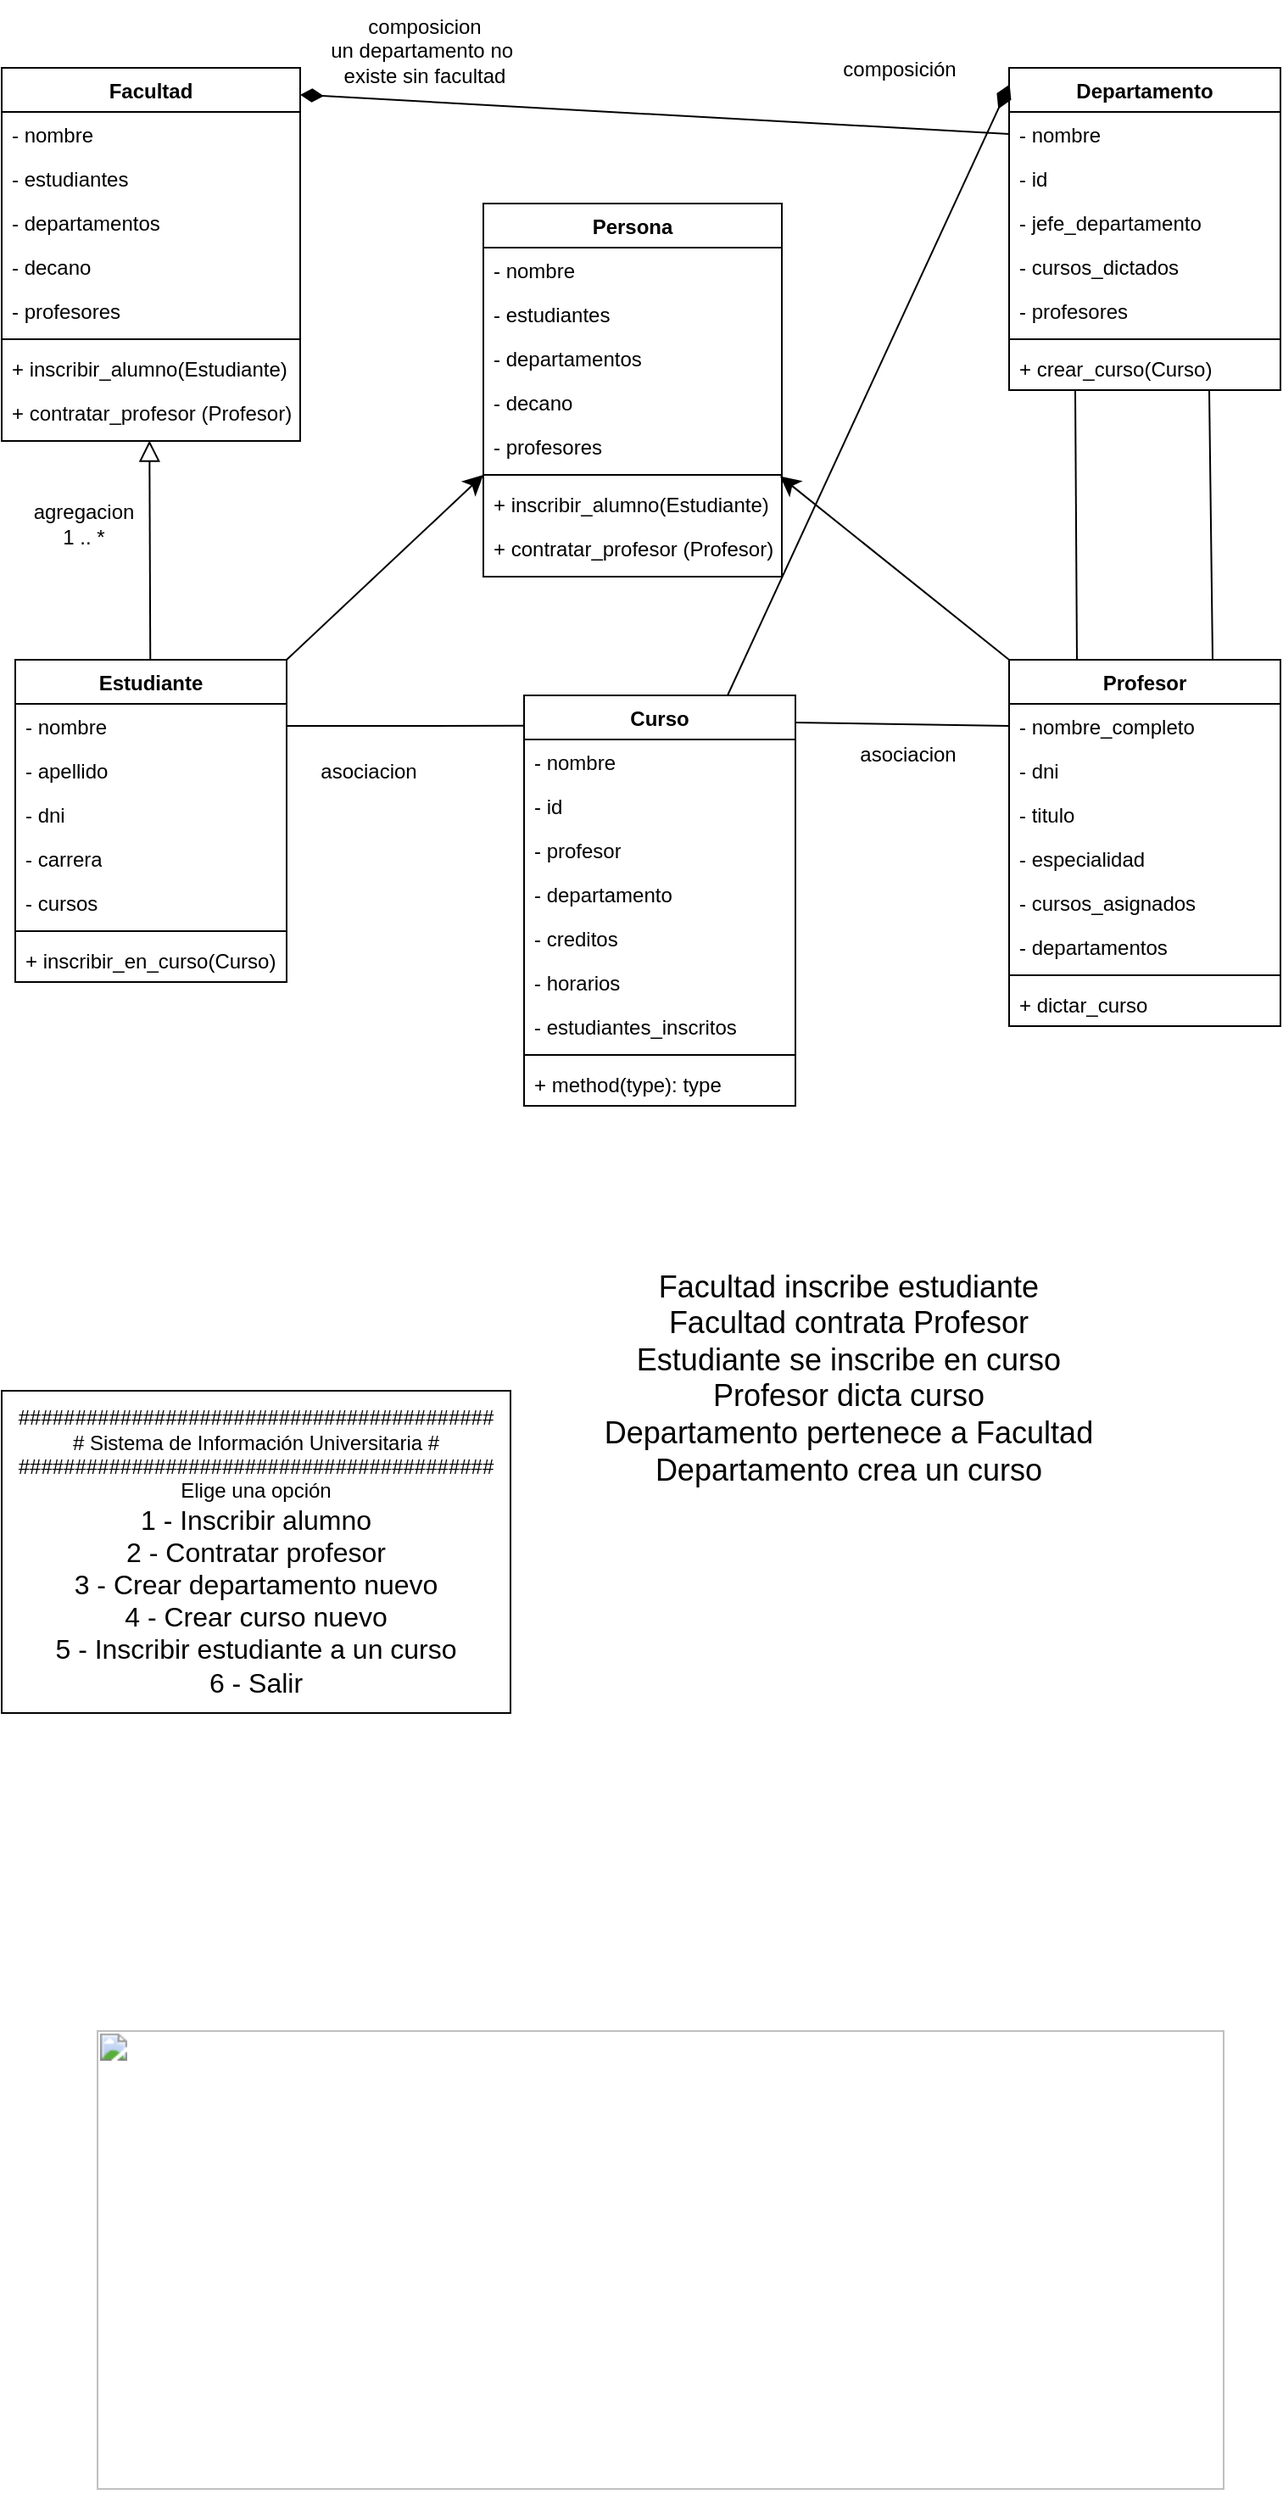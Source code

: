 <mxfile>
    <diagram id="obTsN0vRY-RDkQVVeV62" name="Page-1">
        <mxGraphModel dx="593" dy="443" grid="1" gridSize="10" guides="1" tooltips="1" connect="1" arrows="1" fold="1" page="1" pageScale="1" pageWidth="850" pageHeight="1100" math="0" shadow="0">
            <root>
                <mxCell id="0"/>
                <mxCell id="1" parent="0"/>
                <mxCell id="2" style="rounded=0;orthogonalLoop=1;jettySize=auto;html=1;exitX=1;exitY=0.5;exitDx=0;exitDy=0;entryX=0;entryY=0.074;entryDx=0;entryDy=0;endArrow=none;endFill=1;endSize=13;entryPerimeter=0;startFill=0;" edge="1" parent="1" source="22" target="29">
                    <mxGeometry relative="1" as="geometry">
                        <mxPoint x="190" y="487" as="sourcePoint"/>
                        <mxPoint x="333" y="503" as="targetPoint"/>
                    </mxGeometry>
                </mxCell>
                <mxCell id="3" value="Facultad" style="swimlane;fontStyle=1;align=center;verticalAlign=top;childLayout=stackLayout;horizontal=1;startSize=26;horizontalStack=0;resizeParent=1;resizeParentMax=0;resizeLast=0;collapsible=1;marginBottom=0;whiteSpace=wrap;html=1;" vertex="1" parent="1">
                    <mxGeometry x="26" y="50" width="176" height="220" as="geometry"/>
                </mxCell>
                <mxCell id="4" value="- nombre" style="text;strokeColor=none;fillColor=none;align=left;verticalAlign=top;spacingLeft=4;spacingRight=4;overflow=hidden;rotatable=0;points=[[0,0.5],[1,0.5]];portConstraint=eastwest;whiteSpace=wrap;html=1;" vertex="1" parent="3">
                    <mxGeometry y="26" width="176" height="26" as="geometry"/>
                </mxCell>
                <mxCell id="5" value="- estudiantes" style="text;strokeColor=none;fillColor=none;align=left;verticalAlign=top;spacingLeft=4;spacingRight=4;overflow=hidden;rotatable=0;points=[[0,0.5],[1,0.5]];portConstraint=eastwest;whiteSpace=wrap;html=1;" vertex="1" parent="3">
                    <mxGeometry y="52" width="176" height="26" as="geometry"/>
                </mxCell>
                <mxCell id="6" value="- departamentos" style="text;strokeColor=none;fillColor=none;align=left;verticalAlign=top;spacingLeft=4;spacingRight=4;overflow=hidden;rotatable=0;points=[[0,0.5],[1,0.5]];portConstraint=eastwest;whiteSpace=wrap;html=1;" vertex="1" parent="3">
                    <mxGeometry y="78" width="176" height="26" as="geometry"/>
                </mxCell>
                <mxCell id="7" value="- decano" style="text;strokeColor=none;fillColor=none;align=left;verticalAlign=top;spacingLeft=4;spacingRight=4;overflow=hidden;rotatable=0;points=[[0,0.5],[1,0.5]];portConstraint=eastwest;whiteSpace=wrap;html=1;" vertex="1" parent="3">
                    <mxGeometry y="104" width="176" height="26" as="geometry"/>
                </mxCell>
                <mxCell id="8" value="- profesores" style="text;strokeColor=none;fillColor=none;align=left;verticalAlign=top;spacingLeft=4;spacingRight=4;overflow=hidden;rotatable=0;points=[[0,0.5],[1,0.5]];portConstraint=eastwest;whiteSpace=wrap;html=1;" vertex="1" parent="3">
                    <mxGeometry y="130" width="176" height="26" as="geometry"/>
                </mxCell>
                <mxCell id="9" value="" style="line;strokeWidth=1;fillColor=none;align=left;verticalAlign=middle;spacingTop=-1;spacingLeft=3;spacingRight=3;rotatable=0;labelPosition=right;points=[];portConstraint=eastwest;strokeColor=inherit;" vertex="1" parent="3">
                    <mxGeometry y="156" width="176" height="8" as="geometry"/>
                </mxCell>
                <mxCell id="10" value="+ inscribir_alumno(Estudiante)" style="text;strokeColor=none;fillColor=none;align=left;verticalAlign=top;spacingLeft=4;spacingRight=4;overflow=hidden;rotatable=0;points=[[0,0.5],[1,0.5]];portConstraint=eastwest;whiteSpace=wrap;html=1;" vertex="1" parent="3">
                    <mxGeometry y="164" width="176" height="26" as="geometry"/>
                </mxCell>
                <mxCell id="11" value="+ contratar_profesor (Profesor)" style="text;strokeColor=none;fillColor=none;align=left;verticalAlign=top;spacingLeft=4;spacingRight=4;overflow=hidden;rotatable=0;points=[[0,0.5],[1,0.5]];portConstraint=eastwest;whiteSpace=wrap;html=1;" vertex="1" parent="3">
                    <mxGeometry y="190" width="176" height="30" as="geometry"/>
                </mxCell>
                <mxCell id="12" value="Departamento" style="swimlane;fontStyle=1;align=center;verticalAlign=top;childLayout=stackLayout;horizontal=1;startSize=26;horizontalStack=0;resizeParent=1;resizeParentMax=0;resizeLast=0;collapsible=1;marginBottom=0;whiteSpace=wrap;html=1;" vertex="1" parent="1">
                    <mxGeometry x="620" y="50" width="160" height="190" as="geometry"/>
                </mxCell>
                <mxCell id="13" value="- nombre" style="text;strokeColor=none;fillColor=none;align=left;verticalAlign=top;spacingLeft=4;spacingRight=4;overflow=hidden;rotatable=0;points=[[0,0.5],[1,0.5]];portConstraint=eastwest;whiteSpace=wrap;html=1;" vertex="1" parent="12">
                    <mxGeometry y="26" width="160" height="26" as="geometry"/>
                </mxCell>
                <mxCell id="14" value="- id" style="text;strokeColor=none;fillColor=none;align=left;verticalAlign=top;spacingLeft=4;spacingRight=4;overflow=hidden;rotatable=0;points=[[0,0.5],[1,0.5]];portConstraint=eastwest;whiteSpace=wrap;html=1;" vertex="1" parent="12">
                    <mxGeometry y="52" width="160" height="26" as="geometry"/>
                </mxCell>
                <mxCell id="15" value="- jefe_departamento" style="text;strokeColor=none;fillColor=none;align=left;verticalAlign=top;spacingLeft=4;spacingRight=4;overflow=hidden;rotatable=0;points=[[0,0.5],[1,0.5]];portConstraint=eastwest;whiteSpace=wrap;html=1;" vertex="1" parent="12">
                    <mxGeometry y="78" width="160" height="26" as="geometry"/>
                </mxCell>
                <mxCell id="16" value="- cursos_dictados" style="text;strokeColor=none;fillColor=none;align=left;verticalAlign=top;spacingLeft=4;spacingRight=4;overflow=hidden;rotatable=0;points=[[0,0.5],[1,0.5]];portConstraint=eastwest;whiteSpace=wrap;html=1;" vertex="1" parent="12">
                    <mxGeometry y="104" width="160" height="26" as="geometry"/>
                </mxCell>
                <mxCell id="17" value="- profesores" style="text;strokeColor=none;fillColor=none;align=left;verticalAlign=top;spacingLeft=4;spacingRight=4;overflow=hidden;rotatable=0;points=[[0,0.5],[1,0.5]];portConstraint=eastwest;whiteSpace=wrap;html=1;" vertex="1" parent="12">
                    <mxGeometry y="130" width="160" height="26" as="geometry"/>
                </mxCell>
                <mxCell id="18" value="" style="line;strokeWidth=1;fillColor=none;align=left;verticalAlign=middle;spacingTop=-1;spacingLeft=3;spacingRight=3;rotatable=0;labelPosition=right;points=[];portConstraint=eastwest;strokeColor=inherit;" vertex="1" parent="12">
                    <mxGeometry y="156" width="160" height="8" as="geometry"/>
                </mxCell>
                <mxCell id="19" value="+ crear_curso(Curso)" style="text;strokeColor=none;fillColor=none;align=left;verticalAlign=top;spacingLeft=4;spacingRight=4;overflow=hidden;rotatable=0;points=[[0,0.5],[1,0.5]];portConstraint=eastwest;whiteSpace=wrap;html=1;" vertex="1" parent="12">
                    <mxGeometry y="164" width="160" height="26" as="geometry"/>
                </mxCell>
                <mxCell id="20" value="" style="rounded=0;orthogonalLoop=1;jettySize=auto;html=1;exitX=1;exitY=0;exitDx=0;exitDy=0;endSize=9;" edge="1" parent="1" source="21">
                    <mxGeometry relative="1" as="geometry">
                        <mxPoint x="310" y="290" as="targetPoint"/>
                    </mxGeometry>
                </mxCell>
                <mxCell id="21" value="Estudiante" style="swimlane;fontStyle=1;align=center;verticalAlign=top;childLayout=stackLayout;horizontal=1;startSize=26;horizontalStack=0;resizeParent=1;resizeParentMax=0;resizeLast=0;collapsible=1;marginBottom=0;whiteSpace=wrap;html=1;" vertex="1" parent="1">
                    <mxGeometry x="34" y="399" width="160" height="190" as="geometry"/>
                </mxCell>
                <mxCell id="22" value="- nombre" style="text;strokeColor=none;fillColor=none;align=left;verticalAlign=top;spacingLeft=4;spacingRight=4;overflow=hidden;rotatable=0;points=[[0,0.5],[1,0.5]];portConstraint=eastwest;whiteSpace=wrap;html=1;" vertex="1" parent="21">
                    <mxGeometry y="26" width="160" height="26" as="geometry"/>
                </mxCell>
                <mxCell id="23" value="- apellido" style="text;strokeColor=none;fillColor=none;align=left;verticalAlign=top;spacingLeft=4;spacingRight=4;overflow=hidden;rotatable=0;points=[[0,0.5],[1,0.5]];portConstraint=eastwest;whiteSpace=wrap;html=1;" vertex="1" parent="21">
                    <mxGeometry y="52" width="160" height="26" as="geometry"/>
                </mxCell>
                <mxCell id="24" value="- dni" style="text;strokeColor=none;fillColor=none;align=left;verticalAlign=top;spacingLeft=4;spacingRight=4;overflow=hidden;rotatable=0;points=[[0,0.5],[1,0.5]];portConstraint=eastwest;whiteSpace=wrap;html=1;" vertex="1" parent="21">
                    <mxGeometry y="78" width="160" height="26" as="geometry"/>
                </mxCell>
                <mxCell id="25" value="- carrera" style="text;strokeColor=none;fillColor=none;align=left;verticalAlign=top;spacingLeft=4;spacingRight=4;overflow=hidden;rotatable=0;points=[[0,0.5],[1,0.5]];portConstraint=eastwest;whiteSpace=wrap;html=1;" vertex="1" parent="21">
                    <mxGeometry y="104" width="160" height="26" as="geometry"/>
                </mxCell>
                <mxCell id="26" value="- cursos" style="text;strokeColor=none;fillColor=none;align=left;verticalAlign=top;spacingLeft=4;spacingRight=4;overflow=hidden;rotatable=0;points=[[0,0.5],[1,0.5]];portConstraint=eastwest;whiteSpace=wrap;html=1;" vertex="1" parent="21">
                    <mxGeometry y="130" width="160" height="26" as="geometry"/>
                </mxCell>
                <mxCell id="27" value="" style="line;strokeWidth=1;fillColor=none;align=left;verticalAlign=middle;spacingTop=-1;spacingLeft=3;spacingRight=3;rotatable=0;labelPosition=right;points=[];portConstraint=eastwest;strokeColor=inherit;" vertex="1" parent="21">
                    <mxGeometry y="156" width="160" height="8" as="geometry"/>
                </mxCell>
                <mxCell id="28" value="+ inscribir_en_curso(Curso)" style="text;strokeColor=none;fillColor=none;align=left;verticalAlign=top;spacingLeft=4;spacingRight=4;overflow=hidden;rotatable=0;points=[[0,0.5],[1,0.5]];portConstraint=eastwest;whiteSpace=wrap;html=1;" vertex="1" parent="21">
                    <mxGeometry y="164" width="160" height="26" as="geometry"/>
                </mxCell>
                <mxCell id="29" value="Curso" style="swimlane;fontStyle=1;align=center;verticalAlign=top;childLayout=stackLayout;horizontal=1;startSize=26;horizontalStack=0;resizeParent=1;resizeParentMax=0;resizeLast=0;collapsible=1;marginBottom=0;whiteSpace=wrap;html=1;" vertex="1" parent="1">
                    <mxGeometry x="334" y="420" width="160" height="242" as="geometry"/>
                </mxCell>
                <mxCell id="30" value="- nombre" style="text;strokeColor=none;fillColor=none;align=left;verticalAlign=top;spacingLeft=4;spacingRight=4;overflow=hidden;rotatable=0;points=[[0,0.5],[1,0.5]];portConstraint=eastwest;whiteSpace=wrap;html=1;" vertex="1" parent="29">
                    <mxGeometry y="26" width="160" height="26" as="geometry"/>
                </mxCell>
                <mxCell id="31" value="- id" style="text;strokeColor=none;fillColor=none;align=left;verticalAlign=top;spacingLeft=4;spacingRight=4;overflow=hidden;rotatable=0;points=[[0,0.5],[1,0.5]];portConstraint=eastwest;whiteSpace=wrap;html=1;" vertex="1" parent="29">
                    <mxGeometry y="52" width="160" height="26" as="geometry"/>
                </mxCell>
                <mxCell id="32" value="- profesor" style="text;strokeColor=none;fillColor=none;align=left;verticalAlign=top;spacingLeft=4;spacingRight=4;overflow=hidden;rotatable=0;points=[[0,0.5],[1,0.5]];portConstraint=eastwest;whiteSpace=wrap;html=1;" vertex="1" parent="29">
                    <mxGeometry y="78" width="160" height="26" as="geometry"/>
                </mxCell>
                <mxCell id="33" value="- departamento" style="text;strokeColor=none;fillColor=none;align=left;verticalAlign=top;spacingLeft=4;spacingRight=4;overflow=hidden;rotatable=0;points=[[0,0.5],[1,0.5]];portConstraint=eastwest;whiteSpace=wrap;html=1;" vertex="1" parent="29">
                    <mxGeometry y="104" width="160" height="26" as="geometry"/>
                </mxCell>
                <mxCell id="34" value="- creditos" style="text;strokeColor=none;fillColor=none;align=left;verticalAlign=top;spacingLeft=4;spacingRight=4;overflow=hidden;rotatable=0;points=[[0,0.5],[1,0.5]];portConstraint=eastwest;whiteSpace=wrap;html=1;" vertex="1" parent="29">
                    <mxGeometry y="130" width="160" height="26" as="geometry"/>
                </mxCell>
                <mxCell id="35" value="- horarios" style="text;strokeColor=none;fillColor=none;align=left;verticalAlign=top;spacingLeft=4;spacingRight=4;overflow=hidden;rotatable=0;points=[[0,0.5],[1,0.5]];portConstraint=eastwest;whiteSpace=wrap;html=1;" vertex="1" parent="29">
                    <mxGeometry y="156" width="160" height="26" as="geometry"/>
                </mxCell>
                <mxCell id="36" value="- estudiantes_inscritos" style="text;strokeColor=none;fillColor=none;align=left;verticalAlign=top;spacingLeft=4;spacingRight=4;overflow=hidden;rotatable=0;points=[[0,0.5],[1,0.5]];portConstraint=eastwest;whiteSpace=wrap;html=1;" vertex="1" parent="29">
                    <mxGeometry y="182" width="160" height="26" as="geometry"/>
                </mxCell>
                <mxCell id="37" value="" style="line;strokeWidth=1;fillColor=none;align=left;verticalAlign=middle;spacingTop=-1;spacingLeft=3;spacingRight=3;rotatable=0;labelPosition=right;points=[];portConstraint=eastwest;strokeColor=inherit;" vertex="1" parent="29">
                    <mxGeometry y="208" width="160" height="8" as="geometry"/>
                </mxCell>
                <mxCell id="38" value="+ method(type): type" style="text;strokeColor=none;fillColor=none;align=left;verticalAlign=top;spacingLeft=4;spacingRight=4;overflow=hidden;rotatable=0;points=[[0,0.5],[1,0.5]];portConstraint=eastwest;whiteSpace=wrap;html=1;" vertex="1" parent="29">
                    <mxGeometry y="216" width="160" height="26" as="geometry"/>
                </mxCell>
                <mxCell id="39" style="rounded=0;orthogonalLoop=1;jettySize=auto;html=1;exitX=0.25;exitY=0;exitDx=0;exitDy=0;endArrow=none;endFill=1;endSize=10;startFill=0;" edge="1" parent="1" source="41">
                    <mxGeometry relative="1" as="geometry">
                        <mxPoint x="659" y="240" as="targetPoint"/>
                    </mxGeometry>
                </mxCell>
                <mxCell id="40" style="rounded=0;orthogonalLoop=1;jettySize=auto;html=1;exitX=0;exitY=0;exitDx=0;exitDy=0;endSize=9;entryX=0.994;entryY=0.601;entryDx=0;entryDy=0;entryPerimeter=0;" edge="1" parent="1" source="41" target="69">
                    <mxGeometry relative="1" as="geometry">
                        <mxPoint x="450" y="360" as="targetPoint"/>
                    </mxGeometry>
                </mxCell>
                <mxCell id="41" value="Profesor" style="swimlane;fontStyle=1;align=center;verticalAlign=top;childLayout=stackLayout;horizontal=1;startSize=26;horizontalStack=0;resizeParent=1;resizeParentMax=0;resizeLast=0;collapsible=1;marginBottom=0;whiteSpace=wrap;html=1;" vertex="1" parent="1">
                    <mxGeometry x="620" y="399" width="160" height="216" as="geometry"/>
                </mxCell>
                <mxCell id="42" value="- nombre_completo" style="text;strokeColor=none;fillColor=none;align=left;verticalAlign=top;spacingLeft=4;spacingRight=4;overflow=hidden;rotatable=0;points=[[0,0.5],[1,0.5]];portConstraint=eastwest;whiteSpace=wrap;html=1;" vertex="1" parent="41">
                    <mxGeometry y="26" width="160" height="26" as="geometry"/>
                </mxCell>
                <mxCell id="43" value="- dni" style="text;strokeColor=none;fillColor=none;align=left;verticalAlign=top;spacingLeft=4;spacingRight=4;overflow=hidden;rotatable=0;points=[[0,0.5],[1,0.5]];portConstraint=eastwest;whiteSpace=wrap;html=1;" vertex="1" parent="41">
                    <mxGeometry y="52" width="160" height="26" as="geometry"/>
                </mxCell>
                <mxCell id="44" value="- titulo" style="text;strokeColor=none;fillColor=none;align=left;verticalAlign=top;spacingLeft=4;spacingRight=4;overflow=hidden;rotatable=0;points=[[0,0.5],[1,0.5]];portConstraint=eastwest;whiteSpace=wrap;html=1;" vertex="1" parent="41">
                    <mxGeometry y="78" width="160" height="26" as="geometry"/>
                </mxCell>
                <mxCell id="45" value="- especialidad" style="text;strokeColor=none;fillColor=none;align=left;verticalAlign=top;spacingLeft=4;spacingRight=4;overflow=hidden;rotatable=0;points=[[0,0.5],[1,0.5]];portConstraint=eastwest;whiteSpace=wrap;html=1;" vertex="1" parent="41">
                    <mxGeometry y="104" width="160" height="26" as="geometry"/>
                </mxCell>
                <mxCell id="46" value="- cursos_asignados" style="text;strokeColor=none;fillColor=none;align=left;verticalAlign=top;spacingLeft=4;spacingRight=4;overflow=hidden;rotatable=0;points=[[0,0.5],[1,0.5]];portConstraint=eastwest;whiteSpace=wrap;html=1;" vertex="1" parent="41">
                    <mxGeometry y="130" width="160" height="26" as="geometry"/>
                </mxCell>
                <mxCell id="47" value="- departamentos" style="text;strokeColor=none;fillColor=none;align=left;verticalAlign=top;spacingLeft=4;spacingRight=4;overflow=hidden;rotatable=0;points=[[0,0.5],[1,0.5]];portConstraint=eastwest;whiteSpace=wrap;html=1;" vertex="1" parent="41">
                    <mxGeometry y="156" width="160" height="26" as="geometry"/>
                </mxCell>
                <mxCell id="48" value="" style="line;strokeWidth=1;fillColor=none;align=left;verticalAlign=middle;spacingTop=-1;spacingLeft=3;spacingRight=3;rotatable=0;labelPosition=right;points=[];portConstraint=eastwest;strokeColor=inherit;" vertex="1" parent="41">
                    <mxGeometry y="182" width="160" height="8" as="geometry"/>
                </mxCell>
                <mxCell id="49" value="+ dictar_curso" style="text;strokeColor=none;fillColor=none;align=left;verticalAlign=top;spacingLeft=4;spacingRight=4;overflow=hidden;rotatable=0;points=[[0,0.5],[1,0.5]];portConstraint=eastwest;whiteSpace=wrap;html=1;" vertex="1" parent="41">
                    <mxGeometry y="190" width="160" height="26" as="geometry"/>
                </mxCell>
                <mxCell id="50" value="&lt;div&gt;##########################################&lt;/div&gt;&lt;div&gt;# Sistema de Información Universitaria #&lt;/div&gt;&lt;div&gt;##########################################&lt;/div&gt;&lt;div&gt;Elige una opción&lt;/div&gt;&lt;div&gt;&lt;font style=&quot;font-size: 16px;&quot;&gt;1 - Inscribir alumno&lt;/font&gt;&lt;/div&gt;&lt;div&gt;&lt;font style=&quot;font-size: 16px;&quot;&gt;2 - Contratar profesor&lt;/font&gt;&lt;/div&gt;&lt;div&gt;&lt;font style=&quot;font-size: 16px;&quot;&gt;3 - Crear departamento nuevo&lt;/font&gt;&lt;/div&gt;&lt;div&gt;&lt;font style=&quot;font-size: 16px;&quot;&gt;4 - Crear curso nuevo&lt;/font&gt;&lt;/div&gt;&lt;div&gt;&lt;font style=&quot;font-size: 16px;&quot;&gt;5 - Inscribir estudiante a un curso&lt;/font&gt;&lt;/div&gt;&lt;div&gt;&lt;font style=&quot;font-size: 16px;&quot;&gt;6 - Salir&lt;/font&gt;&lt;/div&gt;" style="html=1;whiteSpace=wrap;" vertex="1" parent="1">
                    <mxGeometry x="26" y="830" width="300" height="190" as="geometry"/>
                </mxCell>
                <mxCell id="51" style="rounded=0;orthogonalLoop=1;jettySize=auto;html=1;exitX=0.75;exitY=0;exitDx=0;exitDy=0;endArrow=none;endFill=1;endSize=10;startFill=0;" edge="1" parent="1" source="41">
                    <mxGeometry relative="1" as="geometry">
                        <mxPoint x="738" y="240" as="targetPoint"/>
                        <mxPoint x="731" y="389" as="sourcePoint"/>
                    </mxGeometry>
                </mxCell>
                <mxCell id="52" style="rounded=0;orthogonalLoop=1;jettySize=auto;html=1;exitX=0;exitY=0.5;exitDx=0;exitDy=0;entryX=1;entryY=0.072;entryDx=0;entryDy=0;entryPerimeter=0;endArrow=diamondThin;endFill=1;endSize=11;" edge="1" parent="1" source="13" target="3">
                    <mxGeometry relative="1" as="geometry"/>
                </mxCell>
                <mxCell id="53" style="rounded=0;orthogonalLoop=1;jettySize=auto;html=1;entryX=0.495;entryY=0.991;entryDx=0;entryDy=0;entryPerimeter=0;endArrow=block;endFill=0;endSize=10;startArrow=none;startFill=0;startSize=10;" edge="1" parent="1" source="21" target="11">
                    <mxGeometry relative="1" as="geometry"/>
                </mxCell>
                <mxCell id="54" value="composicion&lt;div&gt;un departamento no&amp;nbsp;&lt;/div&gt;&lt;div&gt;existe sin facultad&lt;/div&gt;" style="text;html=1;align=center;verticalAlign=middle;resizable=0;points=[];autosize=1;strokeColor=none;fillColor=none;" vertex="1" parent="1">
                    <mxGeometry x="210" y="10" width="130" height="60" as="geometry"/>
                </mxCell>
                <mxCell id="55" value="asociacion" style="text;html=1;align=center;verticalAlign=middle;resizable=0;points=[];autosize=1;strokeColor=none;fillColor=none;" vertex="1" parent="1">
                    <mxGeometry x="520" y="440" width="80" height="30" as="geometry"/>
                </mxCell>
                <mxCell id="56" value="asociacion" style="text;html=1;align=center;verticalAlign=middle;resizable=0;points=[];autosize=1;strokeColor=none;fillColor=none;" vertex="1" parent="1">
                    <mxGeometry x="202" y="450" width="80" height="30" as="geometry"/>
                </mxCell>
                <UserObject label="&lt;b style=&quot;font-weight:normal;&quot; id=&quot;docs-internal-guid-76d540d9-7fff-5c7d-cd9d-1ff5985b4d5a&quot;&gt;&lt;span style=&quot;font-size:11pt;font-family:Calibri,sans-serif;color:#000000;background-color:transparent;font-weight:400;font-style:normal;font-variant:normal;text-decoration:none;vertical-align:baseline;white-space:pre;white-space:pre-wrap;&quot;&gt;&lt;span style=&quot;border:none;display:inline-block;overflow:hidden;width:665px;height:271px;&quot;&gt;&lt;img src=&quot;https://lh7-rt.googleusercontent.com/docsz/AD_4nXf4cYttYAyyh6rHOzx3nr3mRtg8_zJ2uraP-rSwiZjSO6NGP7GakSgF_UnWC4Z5HXm_n-jBLB3GGrBfslkiGreOg4CVwiZp1w2F7xLs2XzX35LfeP4PTGHACH1FAEcVunMt-V0tCA?key=SxpGXvJpEgYasT78nJBmsj8A&quot; width=&quot;665&quot; height=&quot;271&quot; style=&quot;margin-left:0px;margin-top:0px;&quot;&gt;&lt;/span&gt;&lt;/span&gt;&lt;/b&gt;" link="&lt;b style=&quot;font-weight:normal;&quot; id=&quot;docs-internal-guid-76d540d9-7fff-5c7d-cd9d-1ff5985b4d5a&quot;&gt;&lt;span style=&quot;font-size:11pt;font-family:Calibri,sans-serif;color:#000000;background-color:transparent;font-weight:400;font-style:normal;font-variant:normal;text-decoration:none;vertical-align:baseline;white-space:pre;white-space:pre-wrap;&quot;&gt;&lt;span style=&quot;border:none;display:inline-block;overflow:hidden;width:665px;height:271px;&quot;&gt;&lt;img src=&quot;https://lh7-rt.googleusercontent.com/docsz/AD_4nXf4cYttYAyyh6rHOzx3nr3mRtg8_zJ2uraP-rSwiZjSO6NGP7GakSgF_UnWC4Z5HXm_n-jBLB3GGrBfslkiGreOg4CVwiZp1w2F7xLs2XzX35LfeP4PTGHACH1FAEcVunMt-V0tCA?key=SxpGXvJpEgYasT78nJBmsj8A&quot; width=&quot;665&quot; height=&quot;271&quot; style=&quot;margin-left:0px;margin-top:0px;&quot;&gt;&lt;/span&gt;&lt;/span&gt;&lt;/b&gt;" id="57">
                    <mxCell style="text;whiteSpace=wrap;html=1;" vertex="1" parent="1">
                        <mxGeometry x="80" y="1200" width="450" height="220" as="geometry"/>
                    </mxCell>
                </UserObject>
                <mxCell id="58" value="&lt;font style=&quot;font-size: 18px;&quot;&gt;Facultad inscribe estudiante&lt;/font&gt;&lt;div&gt;&lt;font style=&quot;font-size: 18px;&quot;&gt;Facultad contrata Profesor&lt;br&gt;&lt;/font&gt;&lt;div&gt;&lt;font style=&quot;font-size: 18px;&quot;&gt;Estudiante se inscribe en curso&lt;/font&gt;&lt;/div&gt;&lt;div&gt;&lt;span style=&quot;background-color: transparent; color: light-dark(rgb(0, 0, 0), rgb(255, 255, 255));&quot;&gt;&lt;font style=&quot;font-size: 18px;&quot;&gt;Profesor dicta curso&lt;/font&gt;&lt;/span&gt;&lt;/div&gt;&lt;div&gt;&lt;span style=&quot;background-color: transparent; color: light-dark(rgb(0, 0, 0), rgb(255, 255, 255));&quot;&gt;&lt;font style=&quot;font-size: 18px;&quot;&gt;Departamento pertenece a Facultad&lt;/font&gt;&lt;/span&gt;&lt;/div&gt;&lt;div&gt;&lt;font style=&quot;font-size: 18px;&quot;&gt;Departamento crea un curso&lt;/font&gt;&lt;/div&gt;&lt;div&gt;&lt;br&gt;&lt;/div&gt;&lt;/div&gt;" style="text;html=1;align=center;verticalAlign=middle;resizable=0;points=[];autosize=1;strokeColor=none;fillColor=none;" vertex="1" parent="1">
                    <mxGeometry x="370" y="750" width="310" height="160" as="geometry"/>
                </mxCell>
                <mxCell id="59" style="rounded=0;orthogonalLoop=1;jettySize=auto;html=1;exitX=0;exitY=0.5;exitDx=0;exitDy=0;entryX=1;entryY=0.066;entryDx=0;entryDy=0;entryPerimeter=0;endArrow=none;startFill=0;" edge="1" parent="1" source="42" target="29">
                    <mxGeometry relative="1" as="geometry"/>
                </mxCell>
                <mxCell id="60" value="agregacion&lt;div&gt;1 .. *&lt;/div&gt;" style="text;html=1;align=center;verticalAlign=middle;resizable=0;points=[];autosize=1;strokeColor=none;fillColor=none;" vertex="1" parent="1">
                    <mxGeometry x="34" y="299" width="80" height="40" as="geometry"/>
                </mxCell>
                <mxCell id="61" style="rounded=0;orthogonalLoop=1;jettySize=auto;html=1;exitX=0.75;exitY=0;exitDx=0;exitDy=0;entryX=0.002;entryY=0.051;entryDx=0;entryDy=0;entryPerimeter=0;endArrow=diamondThin;endFill=1;endSize=13;" edge="1" parent="1" source="29" target="12">
                    <mxGeometry relative="1" as="geometry"/>
                </mxCell>
                <mxCell id="62" value="composición" style="text;html=1;align=center;verticalAlign=middle;resizable=0;points=[];autosize=1;strokeColor=none;fillColor=none;" vertex="1" parent="1">
                    <mxGeometry x="510" y="36" width="90" height="30" as="geometry"/>
                </mxCell>
                <mxCell id="63" value="Persona" style="swimlane;fontStyle=1;align=center;verticalAlign=top;childLayout=stackLayout;horizontal=1;startSize=26;horizontalStack=0;resizeParent=1;resizeParentMax=0;resizeLast=0;collapsible=1;marginBottom=0;whiteSpace=wrap;html=1;" vertex="1" parent="1">
                    <mxGeometry x="310" y="130" width="176" height="220" as="geometry"/>
                </mxCell>
                <mxCell id="64" value="- nombre" style="text;strokeColor=none;fillColor=none;align=left;verticalAlign=top;spacingLeft=4;spacingRight=4;overflow=hidden;rotatable=0;points=[[0,0.5],[1,0.5]];portConstraint=eastwest;whiteSpace=wrap;html=1;" vertex="1" parent="63">
                    <mxGeometry y="26" width="176" height="26" as="geometry"/>
                </mxCell>
                <mxCell id="65" value="- estudiantes" style="text;strokeColor=none;fillColor=none;align=left;verticalAlign=top;spacingLeft=4;spacingRight=4;overflow=hidden;rotatable=0;points=[[0,0.5],[1,0.5]];portConstraint=eastwest;whiteSpace=wrap;html=1;" vertex="1" parent="63">
                    <mxGeometry y="52" width="176" height="26" as="geometry"/>
                </mxCell>
                <mxCell id="66" value="- departamentos" style="text;strokeColor=none;fillColor=none;align=left;verticalAlign=top;spacingLeft=4;spacingRight=4;overflow=hidden;rotatable=0;points=[[0,0.5],[1,0.5]];portConstraint=eastwest;whiteSpace=wrap;html=1;" vertex="1" parent="63">
                    <mxGeometry y="78" width="176" height="26" as="geometry"/>
                </mxCell>
                <mxCell id="67" value="- decano" style="text;strokeColor=none;fillColor=none;align=left;verticalAlign=top;spacingLeft=4;spacingRight=4;overflow=hidden;rotatable=0;points=[[0,0.5],[1,0.5]];portConstraint=eastwest;whiteSpace=wrap;html=1;" vertex="1" parent="63">
                    <mxGeometry y="104" width="176" height="26" as="geometry"/>
                </mxCell>
                <mxCell id="68" value="- profesores" style="text;strokeColor=none;fillColor=none;align=left;verticalAlign=top;spacingLeft=4;spacingRight=4;overflow=hidden;rotatable=0;points=[[0,0.5],[1,0.5]];portConstraint=eastwest;whiteSpace=wrap;html=1;" vertex="1" parent="63">
                    <mxGeometry y="130" width="176" height="26" as="geometry"/>
                </mxCell>
                <mxCell id="69" value="" style="line;strokeWidth=1;fillColor=none;align=left;verticalAlign=middle;spacingTop=-1;spacingLeft=3;spacingRight=3;rotatable=0;labelPosition=right;points=[];portConstraint=eastwest;strokeColor=inherit;" vertex="1" parent="63">
                    <mxGeometry y="156" width="176" height="8" as="geometry"/>
                </mxCell>
                <mxCell id="70" value="+ inscribir_alumno(Estudiante)" style="text;strokeColor=none;fillColor=none;align=left;verticalAlign=top;spacingLeft=4;spacingRight=4;overflow=hidden;rotatable=0;points=[[0,0.5],[1,0.5]];portConstraint=eastwest;whiteSpace=wrap;html=1;" vertex="1" parent="63">
                    <mxGeometry y="164" width="176" height="26" as="geometry"/>
                </mxCell>
                <mxCell id="71" value="+ contratar_profesor (Profesor)" style="text;strokeColor=none;fillColor=none;align=left;verticalAlign=top;spacingLeft=4;spacingRight=4;overflow=hidden;rotatable=0;points=[[0,0.5],[1,0.5]];portConstraint=eastwest;whiteSpace=wrap;html=1;" vertex="1" parent="63">
                    <mxGeometry y="190" width="176" height="30" as="geometry"/>
                </mxCell>
            </root>
        </mxGraphModel>
    </diagram>
</mxfile>